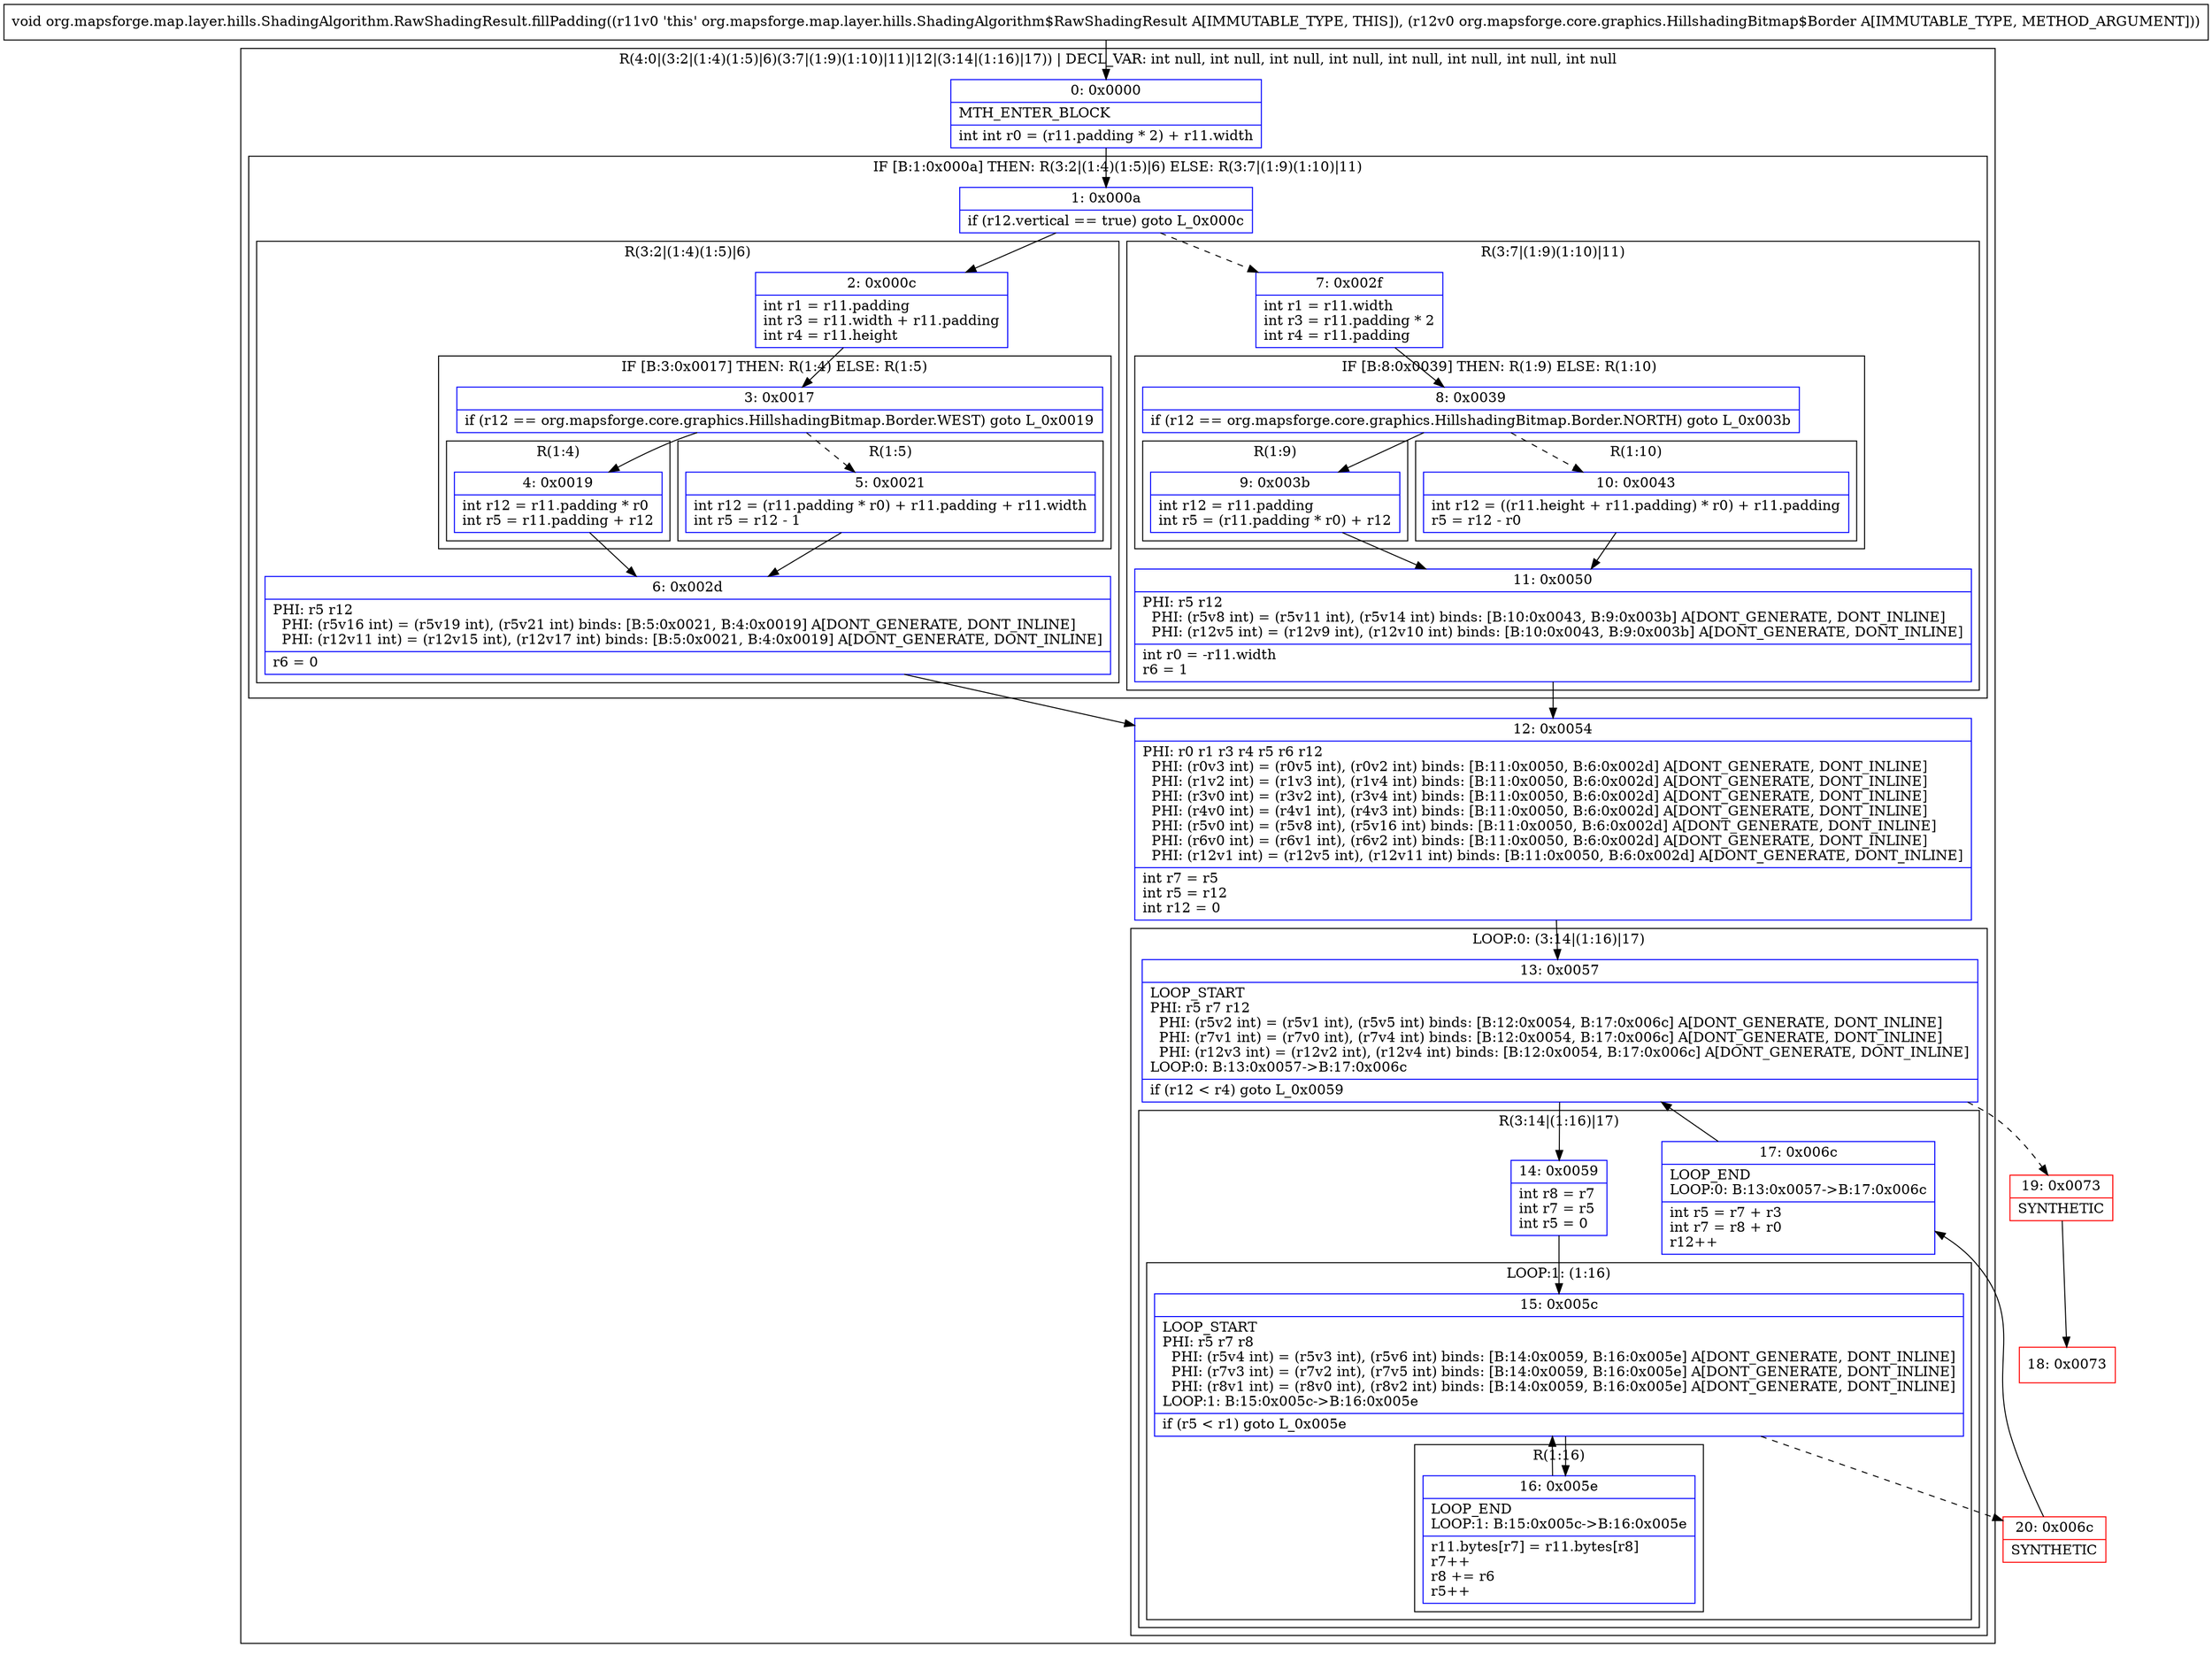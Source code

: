 digraph "CFG fororg.mapsforge.map.layer.hills.ShadingAlgorithm.RawShadingResult.fillPadding(Lorg\/mapsforge\/core\/graphics\/HillshadingBitmap$Border;)V" {
subgraph cluster_Region_1740321068 {
label = "R(4:0|(3:2|(1:4)(1:5)|6)(3:7|(1:9)(1:10)|11)|12|(3:14|(1:16)|17)) | DECL_VAR: int null, int null, int null, int null, int null, int null, int null, int null\l";
node [shape=record,color=blue];
Node_0 [shape=record,label="{0\:\ 0x0000|MTH_ENTER_BLOCK\l|int int r0 = (r11.padding * 2) + r11.width\l}"];
subgraph cluster_IfRegion_178373578 {
label = "IF [B:1:0x000a] THEN: R(3:2|(1:4)(1:5)|6) ELSE: R(3:7|(1:9)(1:10)|11)";
node [shape=record,color=blue];
Node_1 [shape=record,label="{1\:\ 0x000a|if (r12.vertical == true) goto L_0x000c\l}"];
subgraph cluster_Region_943784007 {
label = "R(3:2|(1:4)(1:5)|6)";
node [shape=record,color=blue];
Node_2 [shape=record,label="{2\:\ 0x000c|int r1 = r11.padding\lint r3 = r11.width + r11.padding\lint r4 = r11.height\l}"];
subgraph cluster_IfRegion_2050528904 {
label = "IF [B:3:0x0017] THEN: R(1:4) ELSE: R(1:5)";
node [shape=record,color=blue];
Node_3 [shape=record,label="{3\:\ 0x0017|if (r12 == org.mapsforge.core.graphics.HillshadingBitmap.Border.WEST) goto L_0x0019\l}"];
subgraph cluster_Region_578235146 {
label = "R(1:4)";
node [shape=record,color=blue];
Node_4 [shape=record,label="{4\:\ 0x0019|int r12 = r11.padding * r0\lint r5 = r11.padding + r12\l}"];
}
subgraph cluster_Region_1969908528 {
label = "R(1:5)";
node [shape=record,color=blue];
Node_5 [shape=record,label="{5\:\ 0x0021|int r12 = (r11.padding * r0) + r11.padding + r11.width\lint r5 = r12 \- 1\l}"];
}
}
Node_6 [shape=record,label="{6\:\ 0x002d|PHI: r5 r12 \l  PHI: (r5v16 int) = (r5v19 int), (r5v21 int) binds: [B:5:0x0021, B:4:0x0019] A[DONT_GENERATE, DONT_INLINE]\l  PHI: (r12v11 int) = (r12v15 int), (r12v17 int) binds: [B:5:0x0021, B:4:0x0019] A[DONT_GENERATE, DONT_INLINE]\l|r6 = 0\l}"];
}
subgraph cluster_Region_995008719 {
label = "R(3:7|(1:9)(1:10)|11)";
node [shape=record,color=blue];
Node_7 [shape=record,label="{7\:\ 0x002f|int r1 = r11.width\lint r3 = r11.padding * 2\lint r4 = r11.padding\l}"];
subgraph cluster_IfRegion_429118421 {
label = "IF [B:8:0x0039] THEN: R(1:9) ELSE: R(1:10)";
node [shape=record,color=blue];
Node_8 [shape=record,label="{8\:\ 0x0039|if (r12 == org.mapsforge.core.graphics.HillshadingBitmap.Border.NORTH) goto L_0x003b\l}"];
subgraph cluster_Region_1264977632 {
label = "R(1:9)";
node [shape=record,color=blue];
Node_9 [shape=record,label="{9\:\ 0x003b|int r12 = r11.padding\lint r5 = (r11.padding * r0) + r12\l}"];
}
subgraph cluster_Region_98607003 {
label = "R(1:10)";
node [shape=record,color=blue];
Node_10 [shape=record,label="{10\:\ 0x0043|int r12 = ((r11.height + r11.padding) * r0) + r11.padding\lr5 = r12 \- r0\l}"];
}
}
Node_11 [shape=record,label="{11\:\ 0x0050|PHI: r5 r12 \l  PHI: (r5v8 int) = (r5v11 int), (r5v14 int) binds: [B:10:0x0043, B:9:0x003b] A[DONT_GENERATE, DONT_INLINE]\l  PHI: (r12v5 int) = (r12v9 int), (r12v10 int) binds: [B:10:0x0043, B:9:0x003b] A[DONT_GENERATE, DONT_INLINE]\l|int r0 = \-r11.width\lr6 = 1\l}"];
}
}
Node_12 [shape=record,label="{12\:\ 0x0054|PHI: r0 r1 r3 r4 r5 r6 r12 \l  PHI: (r0v3 int) = (r0v5 int), (r0v2 int) binds: [B:11:0x0050, B:6:0x002d] A[DONT_GENERATE, DONT_INLINE]\l  PHI: (r1v2 int) = (r1v3 int), (r1v4 int) binds: [B:11:0x0050, B:6:0x002d] A[DONT_GENERATE, DONT_INLINE]\l  PHI: (r3v0 int) = (r3v2 int), (r3v4 int) binds: [B:11:0x0050, B:6:0x002d] A[DONT_GENERATE, DONT_INLINE]\l  PHI: (r4v0 int) = (r4v1 int), (r4v3 int) binds: [B:11:0x0050, B:6:0x002d] A[DONT_GENERATE, DONT_INLINE]\l  PHI: (r5v0 int) = (r5v8 int), (r5v16 int) binds: [B:11:0x0050, B:6:0x002d] A[DONT_GENERATE, DONT_INLINE]\l  PHI: (r6v0 int) = (r6v1 int), (r6v2 int) binds: [B:11:0x0050, B:6:0x002d] A[DONT_GENERATE, DONT_INLINE]\l  PHI: (r12v1 int) = (r12v5 int), (r12v11 int) binds: [B:11:0x0050, B:6:0x002d] A[DONT_GENERATE, DONT_INLINE]\l|int r7 = r5\lint r5 = r12\lint r12 = 0\l}"];
subgraph cluster_LoopRegion_1131106473 {
label = "LOOP:0: (3:14|(1:16)|17)";
node [shape=record,color=blue];
Node_13 [shape=record,label="{13\:\ 0x0057|LOOP_START\lPHI: r5 r7 r12 \l  PHI: (r5v2 int) = (r5v1 int), (r5v5 int) binds: [B:12:0x0054, B:17:0x006c] A[DONT_GENERATE, DONT_INLINE]\l  PHI: (r7v1 int) = (r7v0 int), (r7v4 int) binds: [B:12:0x0054, B:17:0x006c] A[DONT_GENERATE, DONT_INLINE]\l  PHI: (r12v3 int) = (r12v2 int), (r12v4 int) binds: [B:12:0x0054, B:17:0x006c] A[DONT_GENERATE, DONT_INLINE]\lLOOP:0: B:13:0x0057\-\>B:17:0x006c\l|if (r12 \< r4) goto L_0x0059\l}"];
subgraph cluster_Region_508877654 {
label = "R(3:14|(1:16)|17)";
node [shape=record,color=blue];
Node_14 [shape=record,label="{14\:\ 0x0059|int r8 = r7\lint r7 = r5\lint r5 = 0\l}"];
subgraph cluster_LoopRegion_2059468411 {
label = "LOOP:1: (1:16)";
node [shape=record,color=blue];
Node_15 [shape=record,label="{15\:\ 0x005c|LOOP_START\lPHI: r5 r7 r8 \l  PHI: (r5v4 int) = (r5v3 int), (r5v6 int) binds: [B:14:0x0059, B:16:0x005e] A[DONT_GENERATE, DONT_INLINE]\l  PHI: (r7v3 int) = (r7v2 int), (r7v5 int) binds: [B:14:0x0059, B:16:0x005e] A[DONT_GENERATE, DONT_INLINE]\l  PHI: (r8v1 int) = (r8v0 int), (r8v2 int) binds: [B:14:0x0059, B:16:0x005e] A[DONT_GENERATE, DONT_INLINE]\lLOOP:1: B:15:0x005c\-\>B:16:0x005e\l|if (r5 \< r1) goto L_0x005e\l}"];
subgraph cluster_Region_1123418904 {
label = "R(1:16)";
node [shape=record,color=blue];
Node_16 [shape=record,label="{16\:\ 0x005e|LOOP_END\lLOOP:1: B:15:0x005c\-\>B:16:0x005e\l|r11.bytes[r7] = r11.bytes[r8]\lr7++\lr8 += r6\lr5++\l}"];
}
}
Node_17 [shape=record,label="{17\:\ 0x006c|LOOP_END\lLOOP:0: B:13:0x0057\-\>B:17:0x006c\l|int r5 = r7 + r3\lint r7 = r8 + r0\lr12++\l}"];
}
}
}
Node_18 [shape=record,color=red,label="{18\:\ 0x0073}"];
Node_19 [shape=record,color=red,label="{19\:\ 0x0073|SYNTHETIC\l}"];
Node_20 [shape=record,color=red,label="{20\:\ 0x006c|SYNTHETIC\l}"];
MethodNode[shape=record,label="{void org.mapsforge.map.layer.hills.ShadingAlgorithm.RawShadingResult.fillPadding((r11v0 'this' org.mapsforge.map.layer.hills.ShadingAlgorithm$RawShadingResult A[IMMUTABLE_TYPE, THIS]), (r12v0 org.mapsforge.core.graphics.HillshadingBitmap$Border A[IMMUTABLE_TYPE, METHOD_ARGUMENT])) }"];
MethodNode -> Node_0;
Node_0 -> Node_1;
Node_1 -> Node_2;
Node_1 -> Node_7[style=dashed];
Node_2 -> Node_3;
Node_3 -> Node_4;
Node_3 -> Node_5[style=dashed];
Node_4 -> Node_6;
Node_5 -> Node_6;
Node_6 -> Node_12;
Node_7 -> Node_8;
Node_8 -> Node_9;
Node_8 -> Node_10[style=dashed];
Node_9 -> Node_11;
Node_10 -> Node_11;
Node_11 -> Node_12;
Node_12 -> Node_13;
Node_13 -> Node_14;
Node_13 -> Node_19[style=dashed];
Node_14 -> Node_15;
Node_15 -> Node_16;
Node_15 -> Node_20[style=dashed];
Node_16 -> Node_15;
Node_17 -> Node_13;
Node_19 -> Node_18;
Node_20 -> Node_17;
}

